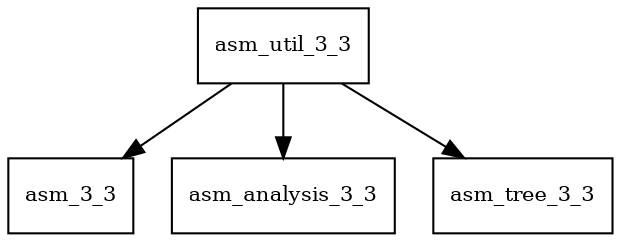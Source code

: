 digraph asm_util_3_3_dependencies {
  node [shape = box, fontsize=10.0];
  asm_util_3_3 -> asm_3_3;
  asm_util_3_3 -> asm_analysis_3_3;
  asm_util_3_3 -> asm_tree_3_3;
}
